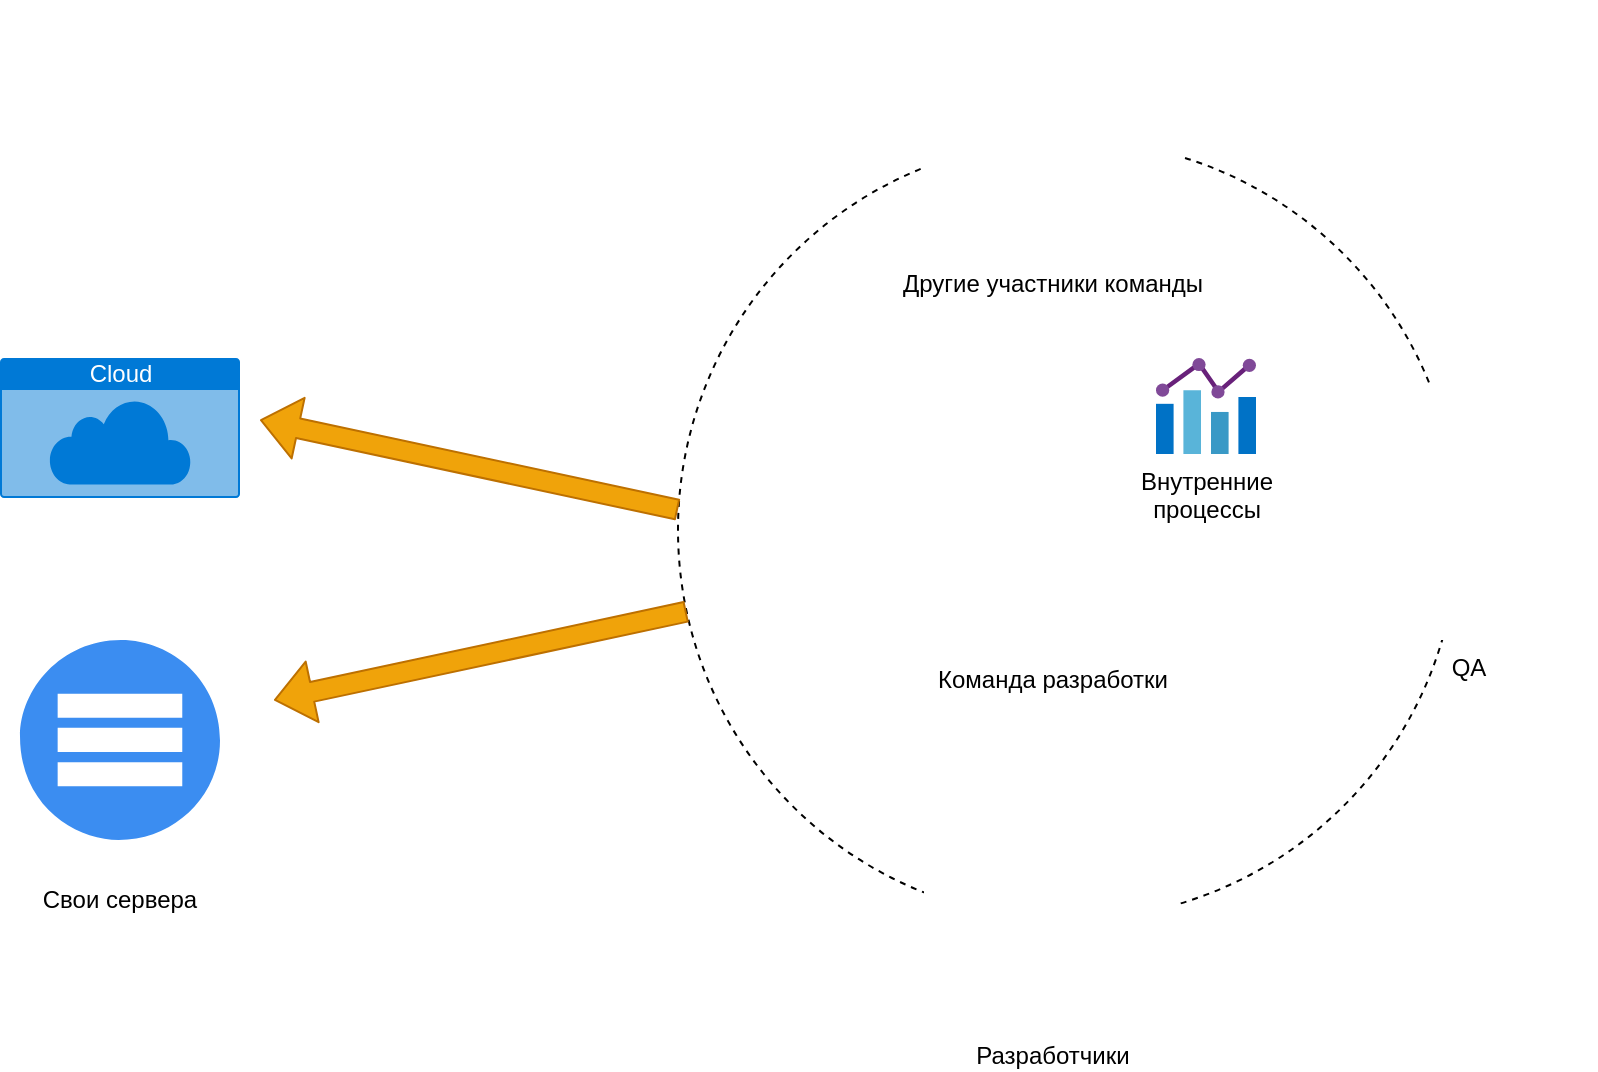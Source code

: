 <mxfile version="15.8.6" type="device"><diagram id="mUfcO4qJ0RAHv5-QxFEx" name="Page-1"><mxGraphModel dx="1422" dy="921" grid="1" gridSize="10" guides="1" tooltips="1" connect="1" arrows="1" fold="1" page="0" pageScale="1" pageWidth="850" pageHeight="1100" math="0" shadow="0"><root><mxCell id="0"/><mxCell id="1" parent="0"/><mxCell id="Gp5HE44dPqyZOV5-dL73-18" value="" style="ellipse;whiteSpace=wrap;html=1;aspect=fixed;fillColor=none;dashed=1;" parent="1" vertex="1"><mxGeometry x="379" y="160" width="390" height="390" as="geometry"/></mxCell><mxCell id="2" value="Команда разработки" style="shape=image;html=1;verticalAlign=top;verticalLabelPosition=bottom;labelBackgroundColor=#ffffff;imageAspect=0;aspect=fixed;image=https://cdn4.iconfinder.com/data/icons/online-shop-7/128/team-people-group-128.png;" parent="1" vertex="1"><mxGeometry x="496" y="276" width="140" height="140" as="geometry"/></mxCell><mxCell id="4" value="Cloud" style="html=1;strokeColor=none;fillColor=#0079D6;labelPosition=center;verticalLabelPosition=middle;verticalAlign=top;align=center;fontSize=12;outlineConnect=0;spacingTop=-6;fontColor=#FFFFFF;shape=mxgraph.sitemap.cloud;" parent="1" vertex="1"><mxGeometry x="40" y="269" width="120" height="70" as="geometry"/></mxCell><mxCell id="6" value="" style="shape=flexArrow;endArrow=classic;html=1;fillColor=#f0a30a;strokeColor=#BD7000;exitX=0;exitY=0.474;exitDx=0;exitDy=0;exitPerimeter=0;" parent="1" edge="1" source="Gp5HE44dPqyZOV5-dL73-18"><mxGeometry width="50" height="50" relative="1" as="geometry"><mxPoint x="300" y="330" as="sourcePoint"/><mxPoint x="170" y="300" as="targetPoint"/></mxGeometry></mxCell><mxCell id="7" value="" style="html=1;aspect=fixed;strokeColor=none;shadow=0;align=center;verticalAlign=top;fillColor=#3B8DF1;shape=mxgraph.gcp2.servers_stacked;" parent="1" vertex="1"><mxGeometry x="50" y="410" width="100" height="100" as="geometry"/></mxCell><mxCell id="8" value="" style="shape=flexArrow;endArrow=classic;html=1;fillColor=#f0a30a;strokeColor=#BD7000;" parent="1" edge="1" source="Gp5HE44dPqyZOV5-dL73-18"><mxGeometry width="50" height="50" relative="1" as="geometry"><mxPoint x="300" y="390" as="sourcePoint"/><mxPoint x="177" y="440" as="targetPoint"/></mxGeometry></mxCell><mxCell id="9" value="Свои сервера" style="text;html=1;strokeColor=none;fillColor=none;align=center;verticalAlign=middle;whiteSpace=wrap;rounded=0;" parent="1" vertex="1"><mxGeometry x="60" y="530" width="80" height="20" as="geometry"/></mxCell><mxCell id="11" value="Внутренние &lt;br&gt;процессы" style="aspect=fixed;html=1;points=[];align=center;image;fontSize=12;image=img/lib/mscae/Chart.svg;" parent="1" vertex="1"><mxGeometry x="618" y="269" width="50" height="48" as="geometry"/></mxCell><mxCell id="Gp5HE44dPqyZOV5-dL73-13" value="Разработчики" style="shape=image;html=1;verticalAlign=top;verticalLabelPosition=bottom;labelBackgroundColor=#ffffff;imageAspect=0;aspect=fixed;image=https://cdn0.iconfinder.com/data/icons/eon-social-media-contact-info-2/32/user_people_person_users_man-128.png;imageBackground=default;" parent="1" vertex="1"><mxGeometry x="502" y="476" width="128" height="128" as="geometry"/></mxCell><mxCell id="Gp5HE44dPqyZOV5-dL73-14" value="QA" style="shape=image;html=1;verticalAlign=top;verticalLabelPosition=bottom;labelBackgroundColor=#ffffff;imageAspect=0;aspect=fixed;image=https://cdn0.iconfinder.com/data/icons/eon-social-media-contact-info-2/32/user_people_person_users_man-128.png;imageBackground=default;" parent="1" vertex="1"><mxGeometry x="710" y="282" width="128" height="128" as="geometry"/></mxCell><mxCell id="Gp5HE44dPqyZOV5-dL73-17" value="Другие участники команды" style="shape=image;html=1;verticalAlign=top;verticalLabelPosition=bottom;labelBackgroundColor=#ffffff;imageAspect=0;aspect=fixed;image=https://cdn0.iconfinder.com/data/icons/eon-social-media-contact-info-2/32/user_people_person_users_man-128.png;imageBackground=default;" parent="1" vertex="1"><mxGeometry x="502" y="90" width="128" height="128" as="geometry"/></mxCell></root></mxGraphModel></diagram></mxfile>